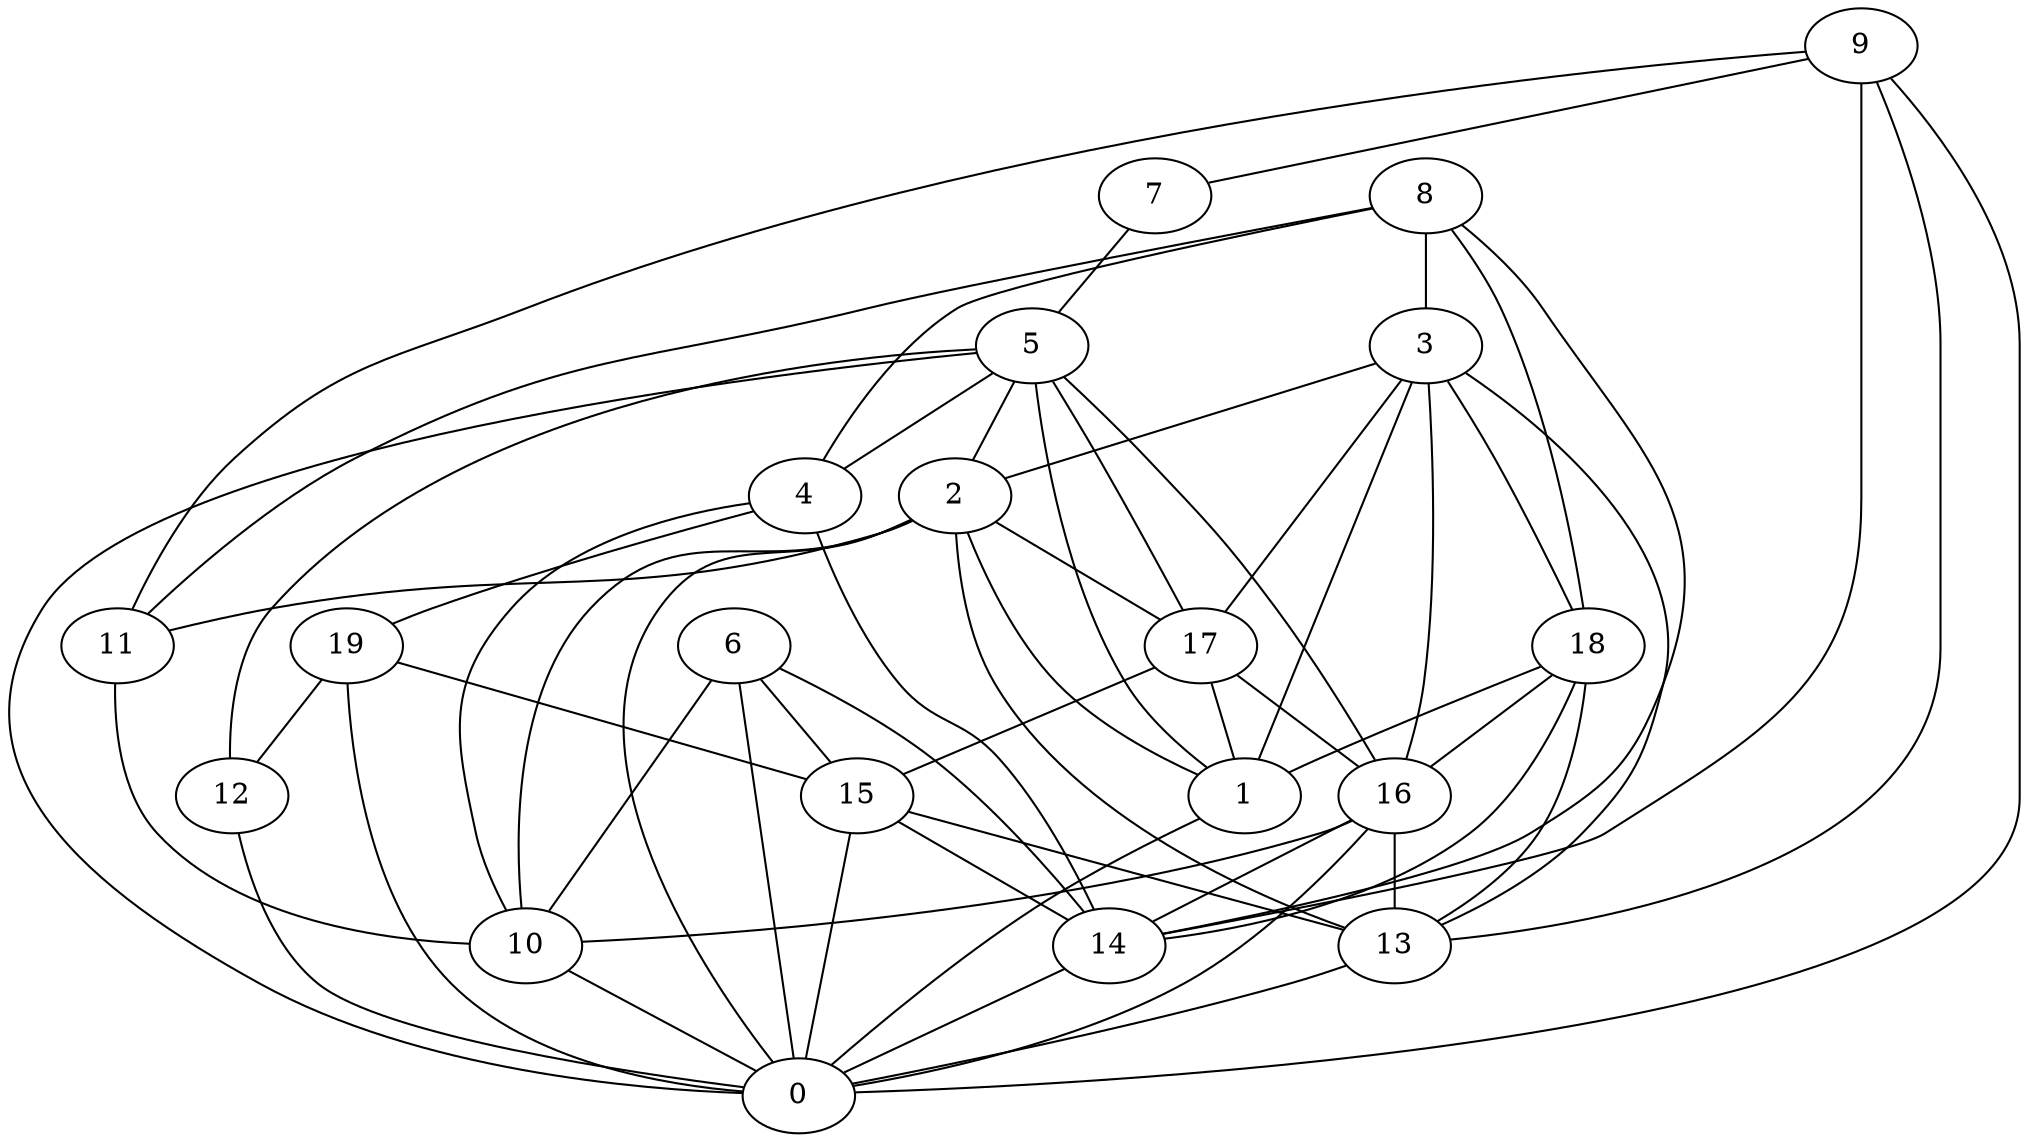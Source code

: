 digraph GG_graph {

subgraph G_graph {
edge [color = black]
"2" -> "13" [dir = none]
"2" -> "0" [dir = none]
"3" -> "13" [dir = none]
"3" -> "18" [dir = none]
"3" -> "1" [dir = none]
"16" -> "10" [dir = none]
"16" -> "14" [dir = none]
"16" -> "13" [dir = none]
"13" -> "0" [dir = none]
"15" -> "14" [dir = none]
"15" -> "0" [dir = none]
"14" -> "0" [dir = none]
"10" -> "0" [dir = none]
"12" -> "0" [dir = none]
"8" -> "18" [dir = none]
"8" -> "3" [dir = none]
"8" -> "11" [dir = none]
"18" -> "14" [dir = none]
"18" -> "1" [dir = none]
"9" -> "11" [dir = none]
"9" -> "14" [dir = none]
"9" -> "7" [dir = none]
"9" -> "13" [dir = none]
"5" -> "17" [dir = none]
"5" -> "2" [dir = none]
"5" -> "12" [dir = none]
"5" -> "16" [dir = none]
"5" -> "0" [dir = none]
"17" -> "1" [dir = none]
"17" -> "15" [dir = none]
"7" -> "5" [dir = none]
"4" -> "14" [dir = none]
"4" -> "10" [dir = none]
"19" -> "15" [dir = none]
"19" -> "0" [dir = none]
"19" -> "12" [dir = none]
"6" -> "0" [dir = none]
"6" -> "10" [dir = none]
"6" -> "14" [dir = none]
"18" -> "13" [dir = none]
"1" -> "0" [dir = none]
"2" -> "1" [dir = none]
"2" -> "17" [dir = none]
"6" -> "15" [dir = none]
"8" -> "14" [dir = none]
"5" -> "1" [dir = none]
"9" -> "0" [dir = none]
"3" -> "17" [dir = none]
"2" -> "11" [dir = none]
"5" -> "4" [dir = none]
"4" -> "19" [dir = none]
"16" -> "0" [dir = none]
"15" -> "13" [dir = none]
"18" -> "16" [dir = none]
"17" -> "16" [dir = none]
"2" -> "10" [dir = none]
"3" -> "16" [dir = none]
"3" -> "2" [dir = none]
"11" -> "10" [dir = none]
"8" -> "4" [dir = none]
}

}
